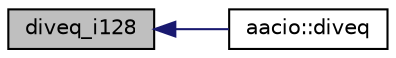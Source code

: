 digraph "diveq_i128"
{
  edge [fontname="Helvetica",fontsize="10",labelfontname="Helvetica",labelfontsize="10"];
  node [fontname="Helvetica",fontsize="10",shape=record];
  rankdir="LR";
  Node1 [label="diveq_i128",height=0.2,width=0.4,color="black", fillcolor="grey75", style="filled", fontcolor="black"];
  Node1 -> Node2 [dir="back",color="midnightblue",fontsize="10",style="solid",fontname="Helvetica"];
  Node2 [label="aacio::diveq",height=0.2,width=0.4,color="black", fillcolor="white", style="filled",URL="$group__mathcppapi.html#ga2a55d75a1be6cd50803e1e2905dea277",tooltip="wraps diveq_i128 from Math C API "];
}
